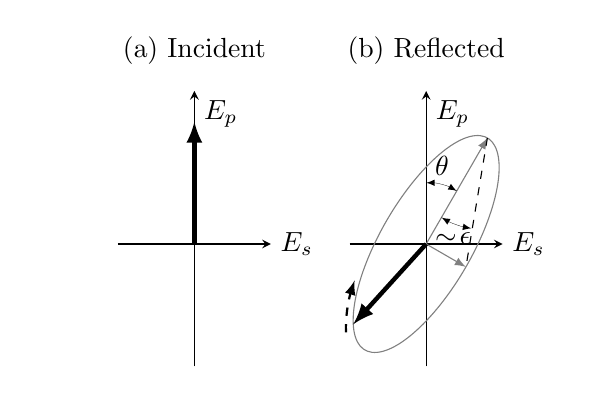 \usepgfplotslibrary{groupplots}
\begin{tikzpicture}
\begin{groupplot}[
	group style={
		group size=2 by 1,
	},
    axis lines=center,
    xmin=-0.5,
    xmax=0.5,
    ymin=-0.8,
    ymax=1,
    xtick=\empty,
    ytick=\empty,
    ylabel={$E_p$},
    xlabel={$E_s$},
    axis equal image,
    disabledatascaling,
    every axis x label/.style={
        at={(ticklabel* cs:1)},
        anchor=west,
    },
    % every axis y label/.style={
%         at={(ticklabel* cs:1)},
%         anchor=south,
%     },
    height=2in,
    clip=false,
]
\nextgroupplot[title=(a) Incident]
\draw[solid,-latex,ultra thick] (axis cs:0,0) -- (axis cs:0,0.80);
\nextgroupplot[title=(b) Reflected]
% \draw[solid,-latex,ultra thick] (axis cs:0,0) -- (axis cs:0.200,0.775);
% \draw[solid,-latex,ultra thick] (axis cs:0,0) -- (axis cs:0.258,-0.067);
\begin{scope}[rotate around={-30:(axis cs:0,0)}]
%\draw[gray] (axis cs:0,0) ellipse (0.3 and 0.8);
\draw[-latex,thick,dashed]
     (axis cs:0,0)++(-120:0.33 and 0.88) arc (-120:-150:0.33 and 0.88);
\draw[gray] (axis cs:0,0)++(15:0.3 and 0.8) arc (15:-360+15:0.3 and 0.8);
\draw[solid,-latex,thin,gray] (axis cs:0,0) -- (axis cs:0,0.8);
\draw[solid,-latex,thin,gray] (axis cs:0,0) -- (axis cs:0.3,0.0);
\draw[solid,-latex,ultra thick] (axis cs:0,0) -- ++ (-120:0.3 and 0.8);
%-- (axis cs:0.212,0.566);
\draw[dashed] (axis cs:0,0.8) -- (axis cs:0.3,0);
\draw[latex-latex,ultra thin] (axis cs:0,0.4) arc (90:120:0.4) %
    node[midway,above] {$\theta$};
\draw[latex-latex,ultra thin] (axis cs:0,0.2) arc (270:290:0.6) %
    node[pos=0.4,below,anchor=north] {$\sim\!\epsilon$};
\end{scope}
\end{groupplot}
\path (group c1r1.center)+(-2,0) -- (group c2r1.center)+(2,0);
\end{tikzpicture}
